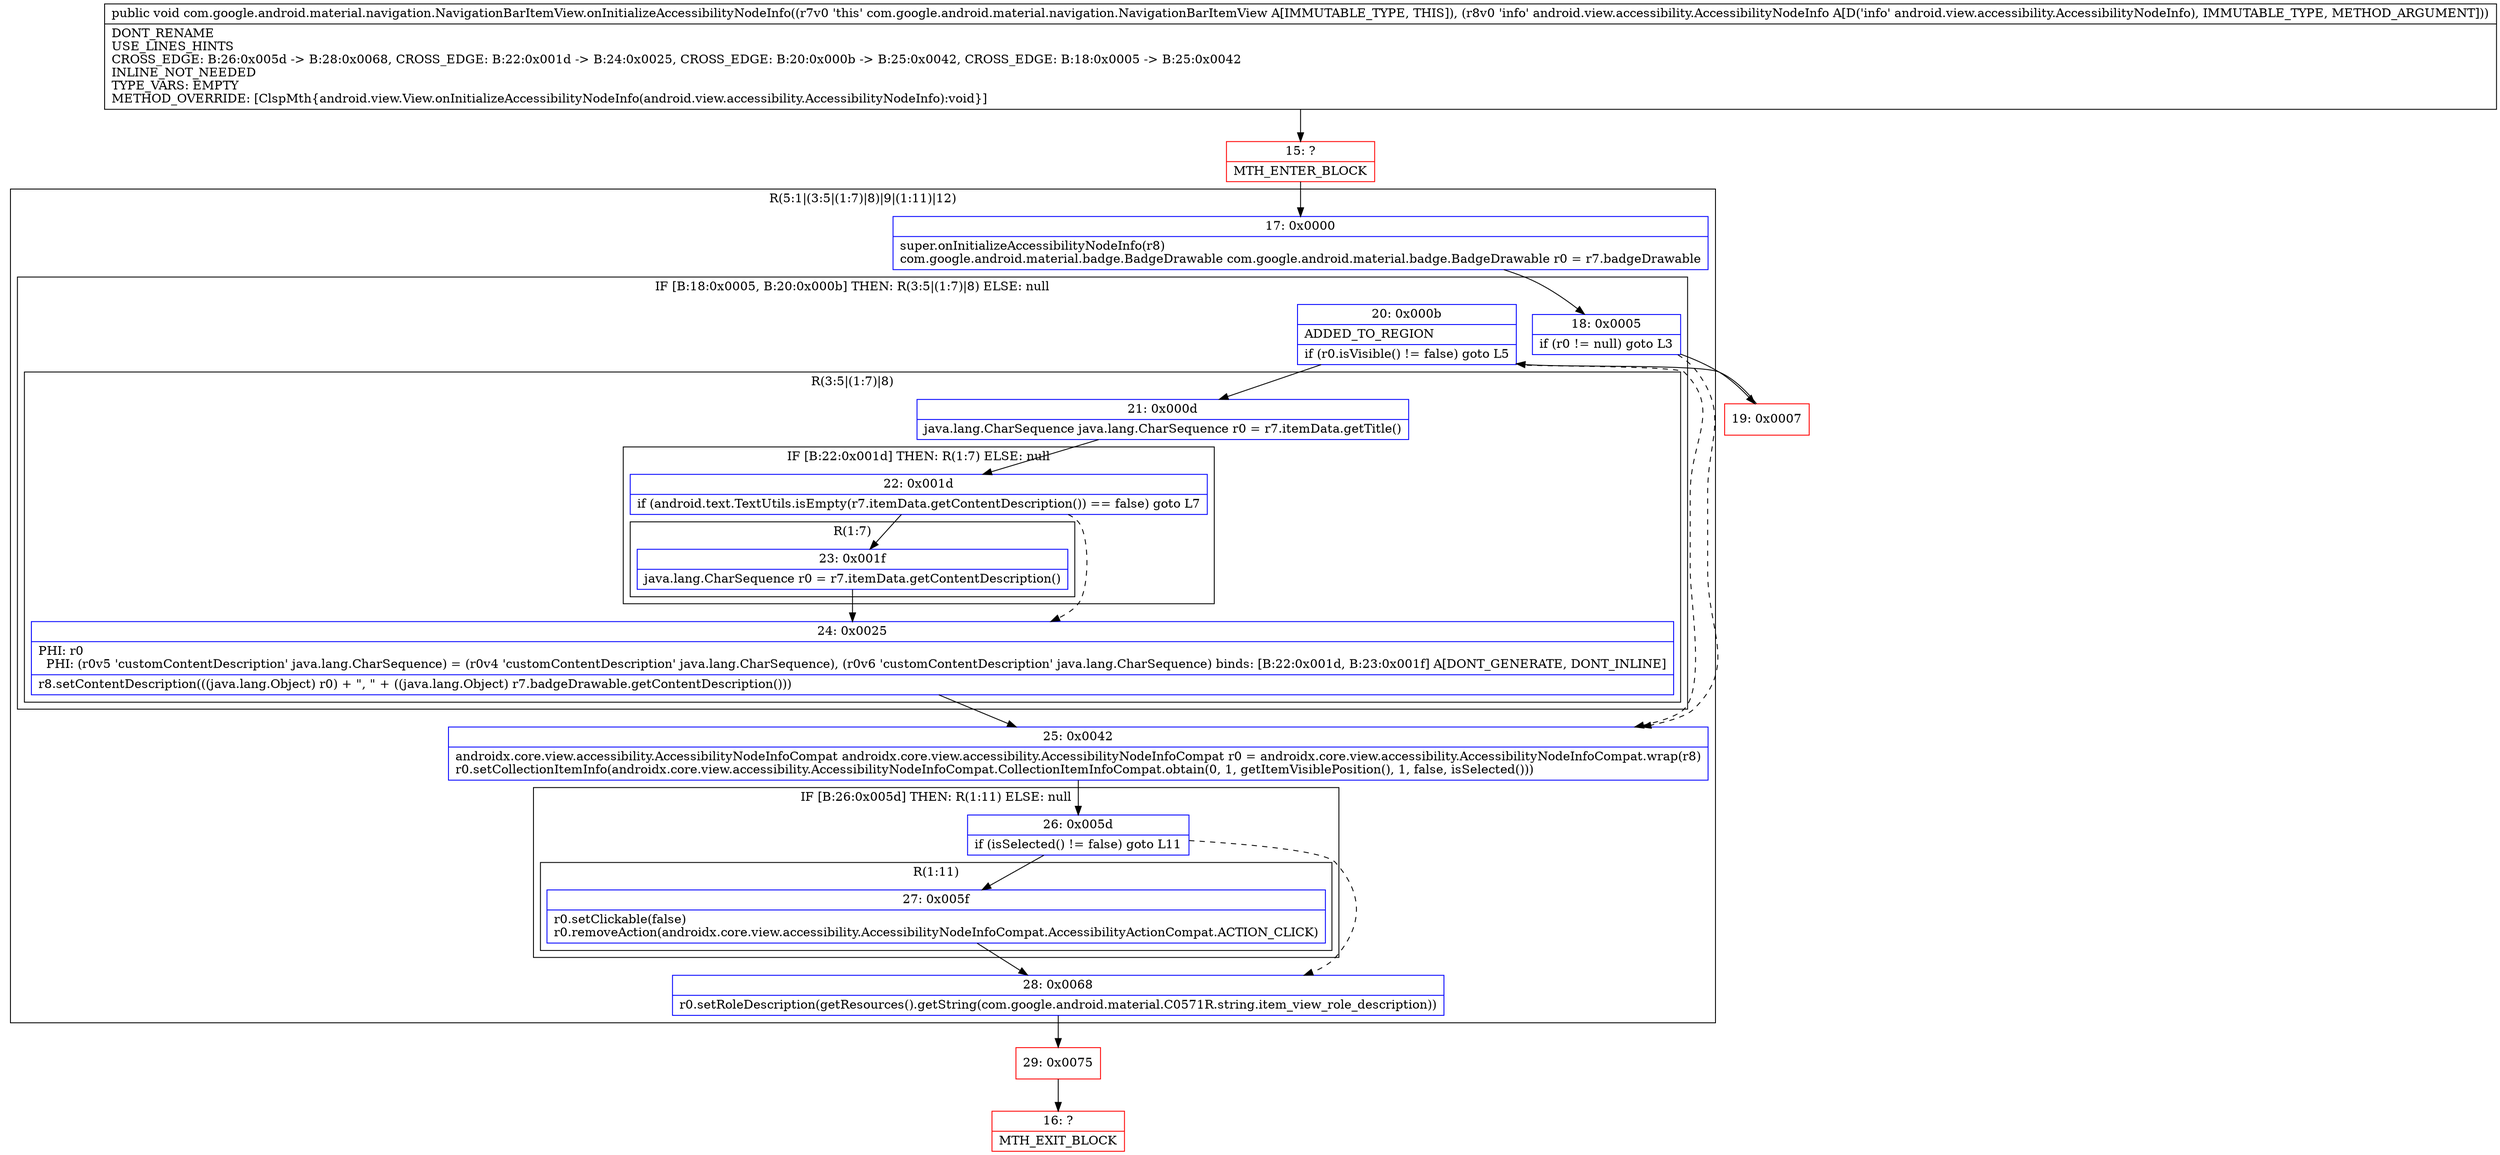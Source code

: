digraph "CFG forcom.google.android.material.navigation.NavigationBarItemView.onInitializeAccessibilityNodeInfo(Landroid\/view\/accessibility\/AccessibilityNodeInfo;)V" {
subgraph cluster_Region_1407554540 {
label = "R(5:1|(3:5|(1:7)|8)|9|(1:11)|12)";
node [shape=record,color=blue];
Node_17 [shape=record,label="{17\:\ 0x0000|super.onInitializeAccessibilityNodeInfo(r8)\lcom.google.android.material.badge.BadgeDrawable com.google.android.material.badge.BadgeDrawable r0 = r7.badgeDrawable\l}"];
subgraph cluster_IfRegion_1704785445 {
label = "IF [B:18:0x0005, B:20:0x000b] THEN: R(3:5|(1:7)|8) ELSE: null";
node [shape=record,color=blue];
Node_18 [shape=record,label="{18\:\ 0x0005|if (r0 != null) goto L3\l}"];
Node_20 [shape=record,label="{20\:\ 0x000b|ADDED_TO_REGION\l|if (r0.isVisible() != false) goto L5\l}"];
subgraph cluster_Region_2023499089 {
label = "R(3:5|(1:7)|8)";
node [shape=record,color=blue];
Node_21 [shape=record,label="{21\:\ 0x000d|java.lang.CharSequence java.lang.CharSequence r0 = r7.itemData.getTitle()\l}"];
subgraph cluster_IfRegion_1658484479 {
label = "IF [B:22:0x001d] THEN: R(1:7) ELSE: null";
node [shape=record,color=blue];
Node_22 [shape=record,label="{22\:\ 0x001d|if (android.text.TextUtils.isEmpty(r7.itemData.getContentDescription()) == false) goto L7\l}"];
subgraph cluster_Region_127513437 {
label = "R(1:7)";
node [shape=record,color=blue];
Node_23 [shape=record,label="{23\:\ 0x001f|java.lang.CharSequence r0 = r7.itemData.getContentDescription()\l}"];
}
}
Node_24 [shape=record,label="{24\:\ 0x0025|PHI: r0 \l  PHI: (r0v5 'customContentDescription' java.lang.CharSequence) = (r0v4 'customContentDescription' java.lang.CharSequence), (r0v6 'customContentDescription' java.lang.CharSequence) binds: [B:22:0x001d, B:23:0x001f] A[DONT_GENERATE, DONT_INLINE]\l|r8.setContentDescription(((java.lang.Object) r0) + \", \" + ((java.lang.Object) r7.badgeDrawable.getContentDescription()))\l}"];
}
}
Node_25 [shape=record,label="{25\:\ 0x0042|androidx.core.view.accessibility.AccessibilityNodeInfoCompat androidx.core.view.accessibility.AccessibilityNodeInfoCompat r0 = androidx.core.view.accessibility.AccessibilityNodeInfoCompat.wrap(r8)\lr0.setCollectionItemInfo(androidx.core.view.accessibility.AccessibilityNodeInfoCompat.CollectionItemInfoCompat.obtain(0, 1, getItemVisiblePosition(), 1, false, isSelected()))\l}"];
subgraph cluster_IfRegion_681373705 {
label = "IF [B:26:0x005d] THEN: R(1:11) ELSE: null";
node [shape=record,color=blue];
Node_26 [shape=record,label="{26\:\ 0x005d|if (isSelected() != false) goto L11\l}"];
subgraph cluster_Region_258194559 {
label = "R(1:11)";
node [shape=record,color=blue];
Node_27 [shape=record,label="{27\:\ 0x005f|r0.setClickable(false)\lr0.removeAction(androidx.core.view.accessibility.AccessibilityNodeInfoCompat.AccessibilityActionCompat.ACTION_CLICK)\l}"];
}
}
Node_28 [shape=record,label="{28\:\ 0x0068|r0.setRoleDescription(getResources().getString(com.google.android.material.C0571R.string.item_view_role_description))\l}"];
}
Node_15 [shape=record,color=red,label="{15\:\ ?|MTH_ENTER_BLOCK\l}"];
Node_19 [shape=record,color=red,label="{19\:\ 0x0007}"];
Node_29 [shape=record,color=red,label="{29\:\ 0x0075}"];
Node_16 [shape=record,color=red,label="{16\:\ ?|MTH_EXIT_BLOCK\l}"];
MethodNode[shape=record,label="{public void com.google.android.material.navigation.NavigationBarItemView.onInitializeAccessibilityNodeInfo((r7v0 'this' com.google.android.material.navigation.NavigationBarItemView A[IMMUTABLE_TYPE, THIS]), (r8v0 'info' android.view.accessibility.AccessibilityNodeInfo A[D('info' android.view.accessibility.AccessibilityNodeInfo), IMMUTABLE_TYPE, METHOD_ARGUMENT]))  | DONT_RENAME\lUSE_LINES_HINTS\lCROSS_EDGE: B:26:0x005d \-\> B:28:0x0068, CROSS_EDGE: B:22:0x001d \-\> B:24:0x0025, CROSS_EDGE: B:20:0x000b \-\> B:25:0x0042, CROSS_EDGE: B:18:0x0005 \-\> B:25:0x0042\lINLINE_NOT_NEEDED\lTYPE_VARS: EMPTY\lMETHOD_OVERRIDE: [ClspMth\{android.view.View.onInitializeAccessibilityNodeInfo(android.view.accessibility.AccessibilityNodeInfo):void\}]\l}"];
MethodNode -> Node_15;Node_17 -> Node_18;
Node_18 -> Node_19;
Node_18 -> Node_25[style=dashed];
Node_20 -> Node_21;
Node_20 -> Node_25[style=dashed];
Node_21 -> Node_22;
Node_22 -> Node_23;
Node_22 -> Node_24[style=dashed];
Node_23 -> Node_24;
Node_24 -> Node_25;
Node_25 -> Node_26;
Node_26 -> Node_27;
Node_26 -> Node_28[style=dashed];
Node_27 -> Node_28;
Node_28 -> Node_29;
Node_15 -> Node_17;
Node_19 -> Node_20;
Node_29 -> Node_16;
}

